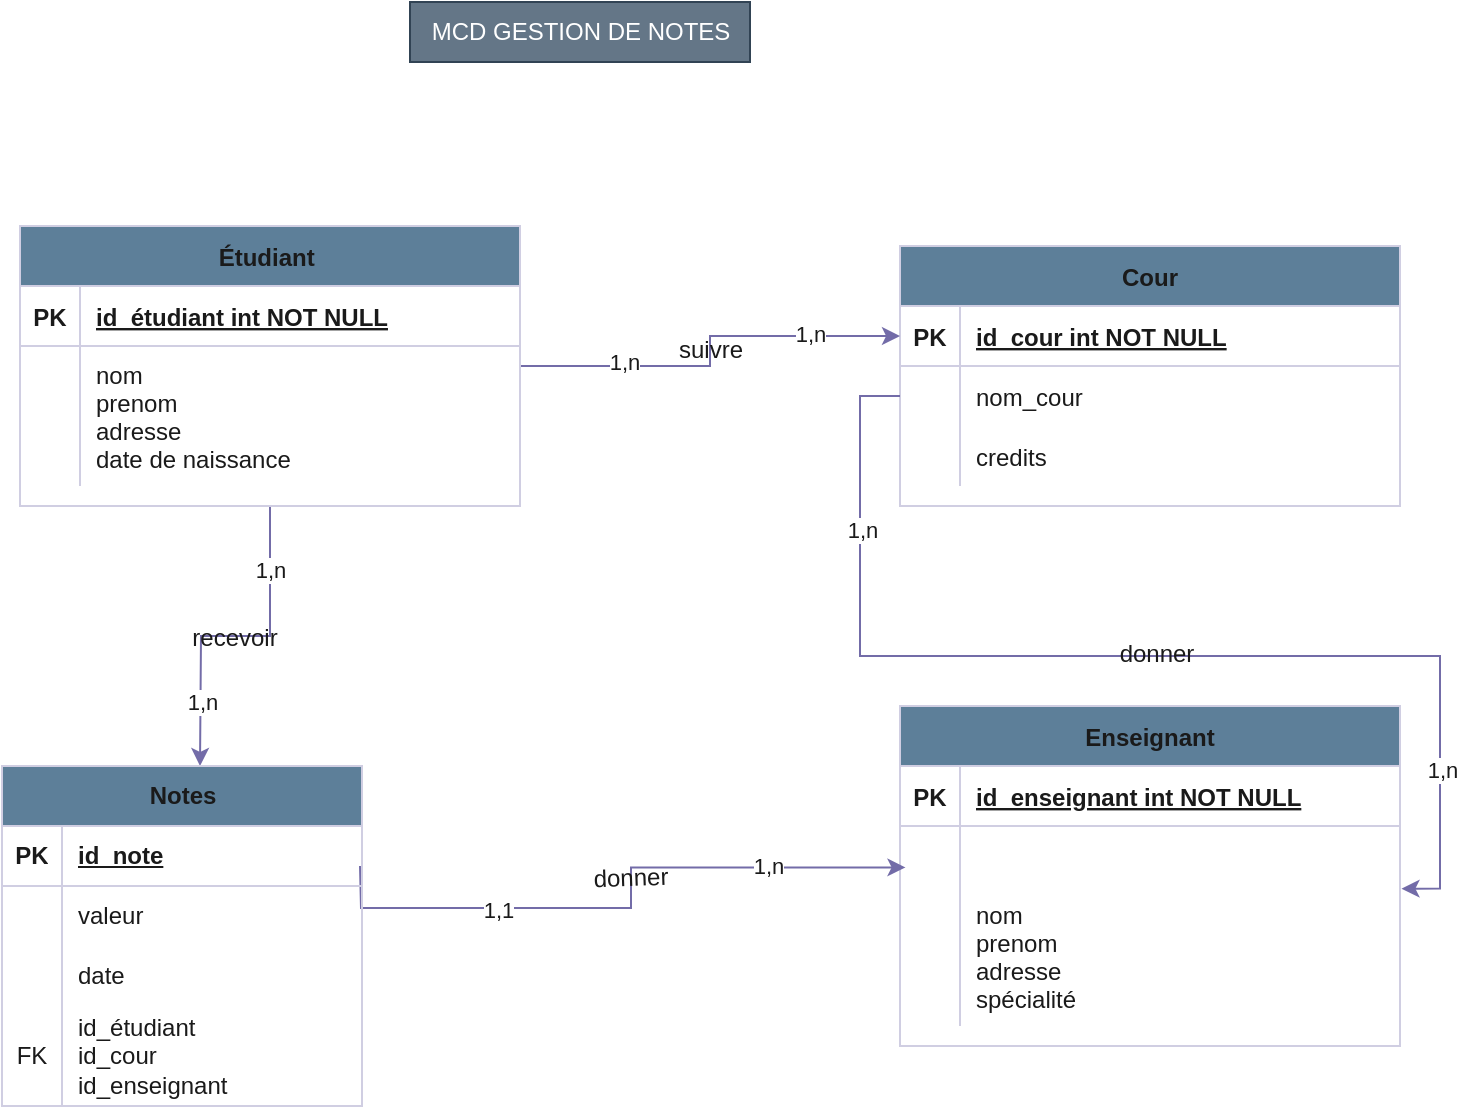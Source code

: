 <mxfile version="24.8.6" pages="2">
  <diagram id="R2lEEEUBdFMjLlhIrx00" name="Page-1">
    <mxGraphModel dx="794" dy="507" grid="1" gridSize="10" guides="1" tooltips="1" connect="1" arrows="1" fold="1" page="1" pageScale="1" pageWidth="850" pageHeight="1100" background="none" math="0" shadow="0" extFonts="Permanent Marker^https://fonts.googleapis.com/css?family=Permanent+Marker">
      <root>
        <mxCell id="0" />
        <mxCell id="1" parent="0" />
        <mxCell id="C-vyLk0tnHw3VtMMgP7b-2" value="Cour" style="shape=table;startSize=30;container=1;collapsible=1;childLayout=tableLayout;fixedRows=1;rowLines=0;fontStyle=1;align=center;resizeLast=1;labelBackgroundColor=none;fillColor=#5D7F99;strokeColor=#D0CEE2;fontColor=#1A1A1A;" parent="1" vertex="1">
          <mxGeometry x="550" y="130" width="250" height="130" as="geometry" />
        </mxCell>
        <mxCell id="C-vyLk0tnHw3VtMMgP7b-3" value="" style="shape=partialRectangle;collapsible=0;dropTarget=0;pointerEvents=0;fillColor=none;points=[[0,0.5],[1,0.5]];portConstraint=eastwest;top=0;left=0;right=0;bottom=1;labelBackgroundColor=none;strokeColor=#D0CEE2;fontColor=#1A1A1A;" parent="C-vyLk0tnHw3VtMMgP7b-2" vertex="1">
          <mxGeometry y="30" width="250" height="30" as="geometry" />
        </mxCell>
        <mxCell id="C-vyLk0tnHw3VtMMgP7b-4" value="PK" style="shape=partialRectangle;overflow=hidden;connectable=0;fillColor=none;top=0;left=0;bottom=0;right=0;fontStyle=1;labelBackgroundColor=none;strokeColor=#D0CEE2;fontColor=#1A1A1A;" parent="C-vyLk0tnHw3VtMMgP7b-3" vertex="1">
          <mxGeometry width="30" height="30" as="geometry">
            <mxRectangle width="30" height="30" as="alternateBounds" />
          </mxGeometry>
        </mxCell>
        <mxCell id="C-vyLk0tnHw3VtMMgP7b-5" value="id_cour int NOT NULL " style="shape=partialRectangle;overflow=hidden;connectable=0;fillColor=none;top=0;left=0;bottom=0;right=0;align=left;spacingLeft=6;fontStyle=5;labelBackgroundColor=none;strokeColor=#D0CEE2;fontColor=#1A1A1A;" parent="C-vyLk0tnHw3VtMMgP7b-3" vertex="1">
          <mxGeometry x="30" width="220" height="30" as="geometry">
            <mxRectangle width="220" height="30" as="alternateBounds" />
          </mxGeometry>
        </mxCell>
        <mxCell id="C-vyLk0tnHw3VtMMgP7b-6" value="" style="shape=partialRectangle;collapsible=0;dropTarget=0;pointerEvents=0;fillColor=none;points=[[0,0.5],[1,0.5]];portConstraint=eastwest;top=0;left=0;right=0;bottom=0;labelBackgroundColor=none;strokeColor=#D0CEE2;fontColor=#1A1A1A;" parent="C-vyLk0tnHw3VtMMgP7b-2" vertex="1">
          <mxGeometry y="60" width="250" height="30" as="geometry" />
        </mxCell>
        <mxCell id="C-vyLk0tnHw3VtMMgP7b-7" value="" style="shape=partialRectangle;overflow=hidden;connectable=0;fillColor=none;top=0;left=0;bottom=0;right=0;labelBackgroundColor=none;strokeColor=#D0CEE2;fontColor=#1A1A1A;" parent="C-vyLk0tnHw3VtMMgP7b-6" vertex="1">
          <mxGeometry width="30" height="30" as="geometry">
            <mxRectangle width="30" height="30" as="alternateBounds" />
          </mxGeometry>
        </mxCell>
        <mxCell id="C-vyLk0tnHw3VtMMgP7b-8" value="nom_cour" style="shape=partialRectangle;overflow=hidden;connectable=0;fillColor=none;top=0;left=0;bottom=0;right=0;align=left;spacingLeft=6;labelBackgroundColor=none;strokeColor=#D0CEE2;fontColor=#1A1A1A;" parent="C-vyLk0tnHw3VtMMgP7b-6" vertex="1">
          <mxGeometry x="30" width="220" height="30" as="geometry">
            <mxRectangle width="220" height="30" as="alternateBounds" />
          </mxGeometry>
        </mxCell>
        <mxCell id="C-vyLk0tnHw3VtMMgP7b-9" value="" style="shape=partialRectangle;collapsible=0;dropTarget=0;pointerEvents=0;fillColor=none;points=[[0,0.5],[1,0.5]];portConstraint=eastwest;top=0;left=0;right=0;bottom=0;labelBackgroundColor=none;strokeColor=#D0CEE2;fontColor=#1A1A1A;" parent="C-vyLk0tnHw3VtMMgP7b-2" vertex="1">
          <mxGeometry y="90" width="250" height="30" as="geometry" />
        </mxCell>
        <mxCell id="C-vyLk0tnHw3VtMMgP7b-10" value="" style="shape=partialRectangle;overflow=hidden;connectable=0;fillColor=none;top=0;left=0;bottom=0;right=0;labelBackgroundColor=none;strokeColor=#D0CEE2;fontColor=#1A1A1A;" parent="C-vyLk0tnHw3VtMMgP7b-9" vertex="1">
          <mxGeometry width="30" height="30" as="geometry">
            <mxRectangle width="30" height="30" as="alternateBounds" />
          </mxGeometry>
        </mxCell>
        <mxCell id="C-vyLk0tnHw3VtMMgP7b-11" value="credits " style="shape=partialRectangle;overflow=hidden;connectable=0;fillColor=none;top=0;left=0;bottom=0;right=0;align=left;spacingLeft=6;labelBackgroundColor=none;strokeColor=#D0CEE2;fontColor=#1A1A1A;" parent="C-vyLk0tnHw3VtMMgP7b-9" vertex="1">
          <mxGeometry x="30" width="220" height="30" as="geometry">
            <mxRectangle width="220" height="30" as="alternateBounds" />
          </mxGeometry>
        </mxCell>
        <mxCell id="C-vyLk0tnHw3VtMMgP7b-13" value="Enseignant" style="shape=table;startSize=30;container=1;collapsible=1;childLayout=tableLayout;fixedRows=1;rowLines=0;fontStyle=1;align=center;resizeLast=1;labelBackgroundColor=none;fillColor=#5D7F99;strokeColor=#D0CEE2;fontColor=#1A1A1A;" parent="1" vertex="1">
          <mxGeometry x="550" y="360" width="250" height="170" as="geometry" />
        </mxCell>
        <mxCell id="C-vyLk0tnHw3VtMMgP7b-14" value="" style="shape=partialRectangle;collapsible=0;dropTarget=0;pointerEvents=0;fillColor=none;points=[[0,0.5],[1,0.5]];portConstraint=eastwest;top=0;left=0;right=0;bottom=1;labelBackgroundColor=none;strokeColor=#D0CEE2;fontColor=#1A1A1A;" parent="C-vyLk0tnHw3VtMMgP7b-13" vertex="1">
          <mxGeometry y="30" width="250" height="30" as="geometry" />
        </mxCell>
        <mxCell id="C-vyLk0tnHw3VtMMgP7b-15" value="PK" style="shape=partialRectangle;overflow=hidden;connectable=0;fillColor=none;top=0;left=0;bottom=0;right=0;fontStyle=1;labelBackgroundColor=none;strokeColor=#D0CEE2;fontColor=#1A1A1A;" parent="C-vyLk0tnHw3VtMMgP7b-14" vertex="1">
          <mxGeometry width="30" height="30" as="geometry">
            <mxRectangle width="30" height="30" as="alternateBounds" />
          </mxGeometry>
        </mxCell>
        <mxCell id="C-vyLk0tnHw3VtMMgP7b-16" value="id_enseignant int NOT NULL " style="shape=partialRectangle;overflow=hidden;connectable=0;fillColor=none;top=0;left=0;bottom=0;right=0;align=left;spacingLeft=6;fontStyle=5;labelBackgroundColor=none;strokeColor=#D0CEE2;fontColor=#1A1A1A;" parent="C-vyLk0tnHw3VtMMgP7b-14" vertex="1">
          <mxGeometry x="30" width="220" height="30" as="geometry">
            <mxRectangle width="220" height="30" as="alternateBounds" />
          </mxGeometry>
        </mxCell>
        <mxCell id="C-vyLk0tnHw3VtMMgP7b-17" value="" style="shape=partialRectangle;collapsible=0;dropTarget=0;pointerEvents=0;fillColor=none;points=[[0,0.5],[1,0.5]];portConstraint=eastwest;top=0;left=0;right=0;bottom=0;labelBackgroundColor=none;strokeColor=#D0CEE2;fontColor=#1A1A1A;" parent="C-vyLk0tnHw3VtMMgP7b-13" vertex="1">
          <mxGeometry y="60" width="250" height="30" as="geometry" />
        </mxCell>
        <mxCell id="C-vyLk0tnHw3VtMMgP7b-18" value="" style="shape=partialRectangle;overflow=hidden;connectable=0;fillColor=none;top=0;left=0;bottom=0;right=0;labelBackgroundColor=none;strokeColor=#D0CEE2;fontColor=#1A1A1A;" parent="C-vyLk0tnHw3VtMMgP7b-17" vertex="1">
          <mxGeometry width="30" height="30" as="geometry">
            <mxRectangle width="30" height="30" as="alternateBounds" />
          </mxGeometry>
        </mxCell>
        <mxCell id="C-vyLk0tnHw3VtMMgP7b-19" value="" style="shape=partialRectangle;overflow=hidden;connectable=0;fillColor=none;top=0;left=0;bottom=0;right=0;align=left;spacingLeft=6;labelBackgroundColor=none;strokeColor=#D0CEE2;fontColor=#1A1A1A;" parent="C-vyLk0tnHw3VtMMgP7b-17" vertex="1">
          <mxGeometry x="30" width="220" height="30" as="geometry">
            <mxRectangle width="220" height="30" as="alternateBounds" />
          </mxGeometry>
        </mxCell>
        <mxCell id="C-vyLk0tnHw3VtMMgP7b-20" value="" style="shape=partialRectangle;collapsible=0;dropTarget=0;pointerEvents=0;fillColor=none;points=[[0,0.5],[1,0.5]];portConstraint=eastwest;top=0;left=0;right=0;bottom=0;labelBackgroundColor=none;strokeColor=#D0CEE2;fontColor=#1A1A1A;" parent="C-vyLk0tnHw3VtMMgP7b-13" vertex="1">
          <mxGeometry y="90" width="250" height="70" as="geometry" />
        </mxCell>
        <mxCell id="C-vyLk0tnHw3VtMMgP7b-21" value="" style="shape=partialRectangle;overflow=hidden;connectable=0;fillColor=none;top=0;left=0;bottom=0;right=0;labelBackgroundColor=none;strokeColor=#D0CEE2;fontColor=#1A1A1A;" parent="C-vyLk0tnHw3VtMMgP7b-20" vertex="1">
          <mxGeometry width="30" height="70" as="geometry">
            <mxRectangle width="30" height="70" as="alternateBounds" />
          </mxGeometry>
        </mxCell>
        <mxCell id="C-vyLk0tnHw3VtMMgP7b-22" value="nom&#xa;prenom&#xa;adresse&#xa;spécialité " style="shape=partialRectangle;overflow=hidden;connectable=0;fillColor=none;top=0;left=0;bottom=0;right=0;align=left;spacingLeft=6;labelBackgroundColor=none;strokeColor=#D0CEE2;fontColor=#1A1A1A;" parent="C-vyLk0tnHw3VtMMgP7b-20" vertex="1">
          <mxGeometry x="30" width="220" height="70" as="geometry">
            <mxRectangle width="220" height="70" as="alternateBounds" />
          </mxGeometry>
        </mxCell>
        <mxCell id="iBuxSUrUnS-5P7BRvqKS-11" style="edgeStyle=orthogonalEdgeStyle;rounded=0;orthogonalLoop=1;jettySize=auto;html=1;exitX=0.5;exitY=1;exitDx=0;exitDy=0;entryX=0.5;entryY=0;entryDx=0;entryDy=0;fontFamily=Helvetica;fontSize=12;fontColor=default;fontStyle=0;labelBackgroundColor=none;strokeColor=#736CA8;" edge="1" parent="1" source="C-vyLk0tnHw3VtMMgP7b-23">
          <mxGeometry relative="1" as="geometry">
            <mxPoint x="200" y="390" as="targetPoint" />
          </mxGeometry>
        </mxCell>
        <mxCell id="iBuxSUrUnS-5P7BRvqKS-12" value="recevoir" style="edgeLabel;html=1;align=center;verticalAlign=middle;resizable=0;points=[];rounded=0;glass=0;strokeColor=#D0CEE2;strokeWidth=1;fontFamily=Helvetica;fontSize=12;fontColor=#1A1A1A;fontStyle=0;fillColor=none;labelBackgroundColor=none;" vertex="1" connectable="0" parent="iBuxSUrUnS-5P7BRvqKS-11">
          <mxGeometry x="0.011" y="1" relative="1" as="geometry">
            <mxPoint as="offset" />
          </mxGeometry>
        </mxCell>
        <mxCell id="iBuxSUrUnS-5P7BRvqKS-31" value="1,n" style="edgeLabel;html=1;align=center;verticalAlign=middle;resizable=0;points=[];strokeColor=#D0CEE2;fontColor=#1A1A1A;fillColor=#5D7F99;" vertex="1" connectable="0" parent="iBuxSUrUnS-5P7BRvqKS-11">
          <mxGeometry x="0.599" relative="1" as="geometry">
            <mxPoint y="1" as="offset" />
          </mxGeometry>
        </mxCell>
        <mxCell id="iBuxSUrUnS-5P7BRvqKS-32" value="1,n" style="edgeLabel;html=1;align=center;verticalAlign=middle;resizable=0;points=[];strokeColor=#D0CEE2;fontColor=#1A1A1A;fillColor=#5D7F99;" vertex="1" connectable="0" parent="iBuxSUrUnS-5P7BRvqKS-11">
          <mxGeometry x="-0.611" relative="1" as="geometry">
            <mxPoint as="offset" />
          </mxGeometry>
        </mxCell>
        <mxCell id="iBuxSUrUnS-5P7BRvqKS-15" style="edgeStyle=orthogonalEdgeStyle;rounded=0;orthogonalLoop=1;jettySize=auto;html=1;entryX=0;entryY=0.5;entryDx=0;entryDy=0;fontFamily=Helvetica;fontSize=12;fontColor=default;fontStyle=0;labelBackgroundColor=none;strokeColor=#736CA8;" edge="1" parent="1" source="C-vyLk0tnHw3VtMMgP7b-23" target="C-vyLk0tnHw3VtMMgP7b-3">
          <mxGeometry relative="1" as="geometry" />
        </mxCell>
        <mxCell id="iBuxSUrUnS-5P7BRvqKS-17" value="suivre" style="edgeLabel;html=1;align=center;verticalAlign=middle;resizable=0;points=[];rounded=0;glass=0;strokeColor=#D0CEE2;strokeWidth=1;fontFamily=Helvetica;fontSize=12;fontColor=#1A1A1A;fontStyle=0;fillColor=none;labelBackgroundColor=none;" vertex="1" connectable="0" parent="iBuxSUrUnS-5P7BRvqKS-15">
          <mxGeometry x="0.004" relative="1" as="geometry">
            <mxPoint as="offset" />
          </mxGeometry>
        </mxCell>
        <mxCell id="iBuxSUrUnS-5P7BRvqKS-33" value="1,n" style="edgeLabel;html=1;align=center;verticalAlign=middle;resizable=0;points=[];strokeColor=#D0CEE2;fontColor=#1A1A1A;fillColor=#5D7F99;" vertex="1" connectable="0" parent="iBuxSUrUnS-5P7BRvqKS-15">
          <mxGeometry x="-0.496" y="2" relative="1" as="geometry">
            <mxPoint as="offset" />
          </mxGeometry>
        </mxCell>
        <mxCell id="iBuxSUrUnS-5P7BRvqKS-34" value="1,n" style="edgeLabel;html=1;align=center;verticalAlign=middle;resizable=0;points=[];strokeColor=#D0CEE2;fontColor=#1A1A1A;fillColor=#5D7F99;" vertex="1" connectable="0" parent="iBuxSUrUnS-5P7BRvqKS-15">
          <mxGeometry x="0.558" y="1" relative="1" as="geometry">
            <mxPoint as="offset" />
          </mxGeometry>
        </mxCell>
        <mxCell id="C-vyLk0tnHw3VtMMgP7b-23" value="Étudiant " style="shape=table;startSize=30;container=1;collapsible=1;childLayout=tableLayout;fixedRows=1;rowLines=0;fontStyle=1;align=center;resizeLast=1;labelBackgroundColor=none;fillColor=#5D7F99;strokeColor=#D0CEE2;fontColor=#1A1A1A;" parent="1" vertex="1">
          <mxGeometry x="110" y="120" width="250" height="140" as="geometry" />
        </mxCell>
        <mxCell id="C-vyLk0tnHw3VtMMgP7b-24" value="" style="shape=partialRectangle;collapsible=0;dropTarget=0;pointerEvents=0;fillColor=none;points=[[0,0.5],[1,0.5]];portConstraint=eastwest;top=0;left=0;right=0;bottom=1;labelBackgroundColor=none;strokeColor=#D0CEE2;fontColor=#1A1A1A;" parent="C-vyLk0tnHw3VtMMgP7b-23" vertex="1">
          <mxGeometry y="30" width="250" height="30" as="geometry" />
        </mxCell>
        <mxCell id="C-vyLk0tnHw3VtMMgP7b-25" value="PK" style="shape=partialRectangle;overflow=hidden;connectable=0;fillColor=none;top=0;left=0;bottom=0;right=0;fontStyle=1;labelBackgroundColor=none;strokeColor=#D0CEE2;fontColor=#1A1A1A;" parent="C-vyLk0tnHw3VtMMgP7b-24" vertex="1">
          <mxGeometry width="30" height="30" as="geometry">
            <mxRectangle width="30" height="30" as="alternateBounds" />
          </mxGeometry>
        </mxCell>
        <mxCell id="C-vyLk0tnHw3VtMMgP7b-26" value="id_étudiant int NOT NULL " style="shape=partialRectangle;overflow=hidden;connectable=0;fillColor=none;top=0;left=0;bottom=0;right=0;align=left;spacingLeft=6;fontStyle=5;labelBackgroundColor=none;strokeColor=#D0CEE2;fontColor=#1A1A1A;" parent="C-vyLk0tnHw3VtMMgP7b-24" vertex="1">
          <mxGeometry x="30" width="220" height="30" as="geometry">
            <mxRectangle width="220" height="30" as="alternateBounds" />
          </mxGeometry>
        </mxCell>
        <mxCell id="C-vyLk0tnHw3VtMMgP7b-27" value="" style="shape=partialRectangle;collapsible=0;dropTarget=0;pointerEvents=0;fillColor=none;points=[[0,0.5],[1,0.5]];portConstraint=eastwest;top=0;left=0;right=0;bottom=0;labelBackgroundColor=none;strokeColor=#D0CEE2;fontColor=#1A1A1A;" parent="C-vyLk0tnHw3VtMMgP7b-23" vertex="1">
          <mxGeometry y="60" width="250" height="70" as="geometry" />
        </mxCell>
        <mxCell id="C-vyLk0tnHw3VtMMgP7b-28" value="" style="shape=partialRectangle;overflow=hidden;connectable=0;fillColor=none;top=0;left=0;bottom=0;right=0;labelBackgroundColor=none;strokeColor=#D0CEE2;fontColor=#1A1A1A;" parent="C-vyLk0tnHw3VtMMgP7b-27" vertex="1">
          <mxGeometry width="30" height="70" as="geometry">
            <mxRectangle width="30" height="70" as="alternateBounds" />
          </mxGeometry>
        </mxCell>
        <mxCell id="C-vyLk0tnHw3VtMMgP7b-29" value="nom&#xa;prenom&#xa;adresse&#xa;date de naissance" style="shape=partialRectangle;overflow=hidden;connectable=0;fillColor=none;top=0;left=0;bottom=0;right=0;align=left;spacingLeft=6;labelBackgroundColor=none;strokeColor=#D0CEE2;fontColor=#1A1A1A;" parent="C-vyLk0tnHw3VtMMgP7b-27" vertex="1">
          <mxGeometry x="30" width="220" height="70" as="geometry">
            <mxRectangle width="220" height="70" as="alternateBounds" />
          </mxGeometry>
        </mxCell>
        <mxCell id="iBuxSUrUnS-5P7BRvqKS-10" style="edgeStyle=orthogonalEdgeStyle;rounded=0;orthogonalLoop=1;jettySize=auto;html=1;exitX=1;exitY=0;exitDx=0;exitDy=0;entryX=0.011;entryY=-0.133;entryDx=0;entryDy=0;entryPerimeter=0;fontFamily=Helvetica;fontSize=12;fontColor=default;fontStyle=0;labelBackgroundColor=none;strokeColor=#736CA8;" edge="1" parent="1" target="C-vyLk0tnHw3VtMMgP7b-20">
          <mxGeometry relative="1" as="geometry">
            <mxPoint x="280" y="440" as="sourcePoint" />
          </mxGeometry>
        </mxCell>
        <mxCell id="iBuxSUrUnS-5P7BRvqKS-13" value="donner" style="edgeLabel;html=1;align=center;verticalAlign=middle;resizable=0;points=[];rounded=0;glass=0;strokeColor=#D0CEE2;strokeWidth=1;fontFamily=Helvetica;fontSize=12;fontColor=#1A1A1A;fontStyle=0;fillColor=none;rotation=358;labelBackgroundColor=none;" vertex="1" connectable="0" parent="iBuxSUrUnS-5P7BRvqKS-10">
          <mxGeometry x="0.095" y="1" relative="1" as="geometry">
            <mxPoint as="offset" />
          </mxGeometry>
        </mxCell>
        <mxCell id="iBuxSUrUnS-5P7BRvqKS-35" value="1,1" style="edgeLabel;html=1;align=center;verticalAlign=middle;resizable=0;points=[];strokeColor=#D0CEE2;fontColor=#1A1A1A;fillColor=#5D7F99;" vertex="1" connectable="0" parent="iBuxSUrUnS-5P7BRvqKS-10">
          <mxGeometry x="-0.431" y="-1" relative="1" as="geometry">
            <mxPoint as="offset" />
          </mxGeometry>
        </mxCell>
        <mxCell id="iBuxSUrUnS-5P7BRvqKS-36" value="1,n" style="edgeLabel;html=1;align=center;verticalAlign=middle;resizable=0;points=[];strokeColor=#D0CEE2;fontColor=#1A1A1A;fillColor=#5D7F99;" vertex="1" connectable="0" parent="iBuxSUrUnS-5P7BRvqKS-10">
          <mxGeometry x="0.559" y="1" relative="1" as="geometry">
            <mxPoint as="offset" />
          </mxGeometry>
        </mxCell>
        <mxCell id="iBuxSUrUnS-5P7BRvqKS-14" style="edgeStyle=orthogonalEdgeStyle;rounded=0;orthogonalLoop=1;jettySize=auto;html=1;fontFamily=Helvetica;fontSize=12;fontColor=default;fontStyle=0;entryX=1.003;entryY=0.019;entryDx=0;entryDy=0;entryPerimeter=0;labelBackgroundColor=none;strokeColor=#736CA8;" edge="1" parent="1" source="C-vyLk0tnHw3VtMMgP7b-6" target="C-vyLk0tnHw3VtMMgP7b-20">
          <mxGeometry relative="1" as="geometry">
            <mxPoint x="710" y="370" as="targetPoint" />
          </mxGeometry>
        </mxCell>
        <mxCell id="iBuxSUrUnS-5P7BRvqKS-16" value="donner" style="edgeLabel;html=1;align=center;verticalAlign=middle;resizable=0;points=[];rounded=0;glass=0;strokeColor=#D0CEE2;strokeWidth=1;fontFamily=Helvetica;fontSize=12;fontColor=#1A1A1A;fontStyle=0;fillColor=none;labelBackgroundColor=none;" vertex="1" connectable="0" parent="iBuxSUrUnS-5P7BRvqKS-14">
          <mxGeometry x="0.035" y="1" relative="1" as="geometry">
            <mxPoint as="offset" />
          </mxGeometry>
        </mxCell>
        <mxCell id="iBuxSUrUnS-5P7BRvqKS-37" value="1,n" style="edgeLabel;html=1;align=center;verticalAlign=middle;resizable=0;points=[];strokeColor=#D0CEE2;fontColor=#1A1A1A;fillColor=#5D7F99;" vertex="1" connectable="0" parent="iBuxSUrUnS-5P7BRvqKS-14">
          <mxGeometry x="-0.698" y="1" relative="1" as="geometry">
            <mxPoint as="offset" />
          </mxGeometry>
        </mxCell>
        <mxCell id="iBuxSUrUnS-5P7BRvqKS-38" value="1,n" style="edgeLabel;html=1;align=center;verticalAlign=middle;resizable=0;points=[];strokeColor=#D0CEE2;fontColor=#1A1A1A;fillColor=#5D7F99;" vertex="1" connectable="0" parent="iBuxSUrUnS-5P7BRvqKS-14">
          <mxGeometry x="0.727" y="1" relative="1" as="geometry">
            <mxPoint as="offset" />
          </mxGeometry>
        </mxCell>
        <mxCell id="iBuxSUrUnS-5P7BRvqKS-18" value="Notes" style="shape=table;startSize=30;container=1;collapsible=1;childLayout=tableLayout;fixedRows=1;rowLines=0;fontStyle=1;align=center;resizeLast=1;html=1;rounded=0;glass=0;strokeColor=#D0CEE2;strokeWidth=1;verticalAlign=middle;fontFamily=Helvetica;fontSize=12;fillColor=#5D7F99;labelBackgroundColor=none;fontColor=#1A1A1A;" vertex="1" parent="1">
          <mxGeometry x="101" y="390" width="180" height="170" as="geometry" />
        </mxCell>
        <mxCell id="iBuxSUrUnS-5P7BRvqKS-19" value="" style="shape=tableRow;horizontal=0;startSize=0;swimlaneHead=0;swimlaneBody=0;fillColor=none;collapsible=0;dropTarget=0;points=[[0,0.5],[1,0.5]];portConstraint=eastwest;top=0;left=0;right=0;bottom=1;rounded=0;glass=0;strokeColor=#D0CEE2;strokeWidth=1;align=center;verticalAlign=middle;fontFamily=Helvetica;fontSize=12;fontColor=#1A1A1A;fontStyle=0;labelBackgroundColor=none;" vertex="1" parent="iBuxSUrUnS-5P7BRvqKS-18">
          <mxGeometry y="30" width="180" height="30" as="geometry" />
        </mxCell>
        <mxCell id="iBuxSUrUnS-5P7BRvqKS-20" value="PK" style="shape=partialRectangle;connectable=0;fillColor=none;top=0;left=0;bottom=0;right=0;fontStyle=1;overflow=hidden;whiteSpace=wrap;html=1;rounded=0;glass=0;strokeColor=#D0CEE2;strokeWidth=1;align=center;verticalAlign=middle;fontFamily=Helvetica;fontSize=12;fontColor=#1A1A1A;labelBackgroundColor=none;" vertex="1" parent="iBuxSUrUnS-5P7BRvqKS-19">
          <mxGeometry width="30" height="30" as="geometry">
            <mxRectangle width="30" height="30" as="alternateBounds" />
          </mxGeometry>
        </mxCell>
        <mxCell id="iBuxSUrUnS-5P7BRvqKS-21" value="id_note" style="shape=partialRectangle;connectable=0;fillColor=none;top=0;left=0;bottom=0;right=0;align=left;spacingLeft=6;fontStyle=5;overflow=hidden;whiteSpace=wrap;html=1;rounded=0;glass=0;strokeColor=#D0CEE2;strokeWidth=1;verticalAlign=middle;fontFamily=Helvetica;fontSize=12;fontColor=#1A1A1A;labelBackgroundColor=none;" vertex="1" parent="iBuxSUrUnS-5P7BRvqKS-19">
          <mxGeometry x="30" width="150" height="30" as="geometry">
            <mxRectangle width="150" height="30" as="alternateBounds" />
          </mxGeometry>
        </mxCell>
        <mxCell id="iBuxSUrUnS-5P7BRvqKS-22" value="" style="shape=tableRow;horizontal=0;startSize=0;swimlaneHead=0;swimlaneBody=0;fillColor=none;collapsible=0;dropTarget=0;points=[[0,0.5],[1,0.5]];portConstraint=eastwest;top=0;left=0;right=0;bottom=0;rounded=0;glass=0;strokeColor=#D0CEE2;strokeWidth=1;align=center;verticalAlign=middle;fontFamily=Helvetica;fontSize=12;fontColor=#1A1A1A;fontStyle=0;labelBackgroundColor=none;" vertex="1" parent="iBuxSUrUnS-5P7BRvqKS-18">
          <mxGeometry y="60" width="180" height="30" as="geometry" />
        </mxCell>
        <mxCell id="iBuxSUrUnS-5P7BRvqKS-23" value="" style="shape=partialRectangle;connectable=0;fillColor=none;top=0;left=0;bottom=0;right=0;editable=1;overflow=hidden;whiteSpace=wrap;html=1;rounded=0;glass=0;strokeColor=#D0CEE2;strokeWidth=1;align=center;verticalAlign=middle;fontFamily=Helvetica;fontSize=12;fontColor=#1A1A1A;fontStyle=0;labelBackgroundColor=none;" vertex="1" parent="iBuxSUrUnS-5P7BRvqKS-22">
          <mxGeometry width="30" height="30" as="geometry">
            <mxRectangle width="30" height="30" as="alternateBounds" />
          </mxGeometry>
        </mxCell>
        <mxCell id="iBuxSUrUnS-5P7BRvqKS-24" value="valeur" style="shape=partialRectangle;connectable=0;fillColor=none;top=0;left=0;bottom=0;right=0;align=left;spacingLeft=6;overflow=hidden;whiteSpace=wrap;html=1;rounded=0;glass=0;strokeColor=#D0CEE2;strokeWidth=1;verticalAlign=middle;fontFamily=Helvetica;fontSize=12;fontColor=#1A1A1A;fontStyle=0;labelBackgroundColor=none;" vertex="1" parent="iBuxSUrUnS-5P7BRvqKS-22">
          <mxGeometry x="30" width="150" height="30" as="geometry">
            <mxRectangle width="150" height="30" as="alternateBounds" />
          </mxGeometry>
        </mxCell>
        <mxCell id="iBuxSUrUnS-5P7BRvqKS-25" value="" style="shape=tableRow;horizontal=0;startSize=0;swimlaneHead=0;swimlaneBody=0;fillColor=none;collapsible=0;dropTarget=0;points=[[0,0.5],[1,0.5]];portConstraint=eastwest;top=0;left=0;right=0;bottom=0;rounded=0;glass=0;strokeColor=#D0CEE2;strokeWidth=1;align=center;verticalAlign=middle;fontFamily=Helvetica;fontSize=12;fontColor=#1A1A1A;fontStyle=0;labelBackgroundColor=none;" vertex="1" parent="iBuxSUrUnS-5P7BRvqKS-18">
          <mxGeometry y="90" width="180" height="30" as="geometry" />
        </mxCell>
        <mxCell id="iBuxSUrUnS-5P7BRvqKS-26" value="" style="shape=partialRectangle;connectable=0;fillColor=none;top=0;left=0;bottom=0;right=0;editable=1;overflow=hidden;whiteSpace=wrap;html=1;rounded=0;glass=0;strokeColor=#D0CEE2;strokeWidth=1;align=center;verticalAlign=middle;fontFamily=Helvetica;fontSize=12;fontColor=#1A1A1A;fontStyle=0;labelBackgroundColor=none;" vertex="1" parent="iBuxSUrUnS-5P7BRvqKS-25">
          <mxGeometry width="30" height="30" as="geometry">
            <mxRectangle width="30" height="30" as="alternateBounds" />
          </mxGeometry>
        </mxCell>
        <mxCell id="iBuxSUrUnS-5P7BRvqKS-27" value="date" style="shape=partialRectangle;connectable=0;fillColor=none;top=0;left=0;bottom=0;right=0;align=left;spacingLeft=6;overflow=hidden;whiteSpace=wrap;html=1;rounded=0;glass=0;strokeColor=#D0CEE2;strokeWidth=1;verticalAlign=middle;fontFamily=Helvetica;fontSize=12;fontColor=#1A1A1A;fontStyle=0;labelBackgroundColor=none;" vertex="1" parent="iBuxSUrUnS-5P7BRvqKS-25">
          <mxGeometry x="30" width="150" height="30" as="geometry">
            <mxRectangle width="150" height="30" as="alternateBounds" />
          </mxGeometry>
        </mxCell>
        <mxCell id="iBuxSUrUnS-5P7BRvqKS-28" value="" style="shape=tableRow;horizontal=0;startSize=0;swimlaneHead=0;swimlaneBody=0;fillColor=none;collapsible=0;dropTarget=0;points=[[0,0.5],[1,0.5]];portConstraint=eastwest;top=0;left=0;right=0;bottom=0;rounded=0;glass=0;strokeColor=#D0CEE2;strokeWidth=1;align=center;verticalAlign=middle;fontFamily=Helvetica;fontSize=12;fontColor=#1A1A1A;fontStyle=0;labelBackgroundColor=none;" vertex="1" parent="iBuxSUrUnS-5P7BRvqKS-18">
          <mxGeometry y="120" width="180" height="50" as="geometry" />
        </mxCell>
        <mxCell id="iBuxSUrUnS-5P7BRvqKS-29" value="FK" style="shape=partialRectangle;connectable=0;fillColor=none;top=0;left=0;bottom=0;right=0;editable=1;overflow=hidden;whiteSpace=wrap;html=1;rounded=0;glass=0;strokeColor=#D0CEE2;strokeWidth=1;align=center;verticalAlign=middle;fontFamily=Helvetica;fontSize=12;fontColor=#1A1A1A;fontStyle=0;labelBackgroundColor=none;" vertex="1" parent="iBuxSUrUnS-5P7BRvqKS-28">
          <mxGeometry width="30" height="50" as="geometry">
            <mxRectangle width="30" height="50" as="alternateBounds" />
          </mxGeometry>
        </mxCell>
        <mxCell id="iBuxSUrUnS-5P7BRvqKS-30" value="id_étudiant&amp;nbsp;&lt;div&gt;&lt;span style=&quot;background-color: initial;&quot;&gt;id_cour&lt;/span&gt;&lt;/div&gt;&lt;div&gt;&lt;span style=&quot;background-color: initial;&quot;&gt;id_enseignant&lt;/span&gt;&lt;/div&gt;" style="shape=partialRectangle;connectable=0;fillColor=none;top=0;left=0;bottom=0;right=0;align=left;spacingLeft=6;overflow=hidden;whiteSpace=wrap;html=1;rounded=0;glass=0;strokeColor=#D0CEE2;strokeWidth=1;verticalAlign=middle;fontFamily=Helvetica;fontSize=12;fontColor=#1A1A1A;fontStyle=0;labelBackgroundColor=none;" vertex="1" parent="iBuxSUrUnS-5P7BRvqKS-28">
          <mxGeometry x="30" width="150" height="50" as="geometry">
            <mxRectangle width="150" height="50" as="alternateBounds" />
          </mxGeometry>
        </mxCell>
        <mxCell id="iBuxSUrUnS-5P7BRvqKS-39" value="MCD GESTION DE NOTES" style="text;html=1;align=center;verticalAlign=middle;resizable=0;points=[];autosize=1;strokeColor=#314354;fillColor=#647687;fontColor=#ffffff;" vertex="1" parent="1">
          <mxGeometry x="305" y="8" width="170" height="30" as="geometry" />
        </mxCell>
      </root>
    </mxGraphModel>
  </diagram>
  <diagram id="ETLcPkUiKjv9c7c_jP7z" name="Page-2">
    <mxGraphModel dx="794" dy="507" grid="1" gridSize="10" guides="1" tooltips="1" connect="1" arrows="1" fold="1" page="1" pageScale="1" pageWidth="827" pageHeight="1169" math="0" shadow="0">
      <root>
        <mxCell id="0" />
        <mxCell id="1" parent="0" />
        <mxCell id="ls7KMjk1L7ZIsbJ4yNd0-1" value="&lt;h3&gt;&lt;strong&gt;Modèle Physique (MPD)&lt;/strong&gt;&lt;/h3&gt;&lt;h4&gt;&lt;strong&gt;Définir les types de données et les contraintes :&lt;/strong&gt;&lt;/h4&gt;&lt;ol&gt;&lt;li&gt;&lt;p&gt;&lt;strong&gt;Étudiant&lt;/strong&gt; :&lt;/p&gt;&lt;ul&gt;&lt;li&gt;&lt;code&gt;ID_Étudiant&lt;/code&gt; : INT, PRIMARY KEY&lt;/li&gt;&lt;li&gt;&lt;code&gt;Nom&lt;/code&gt; : VARCHAR(50), NOT NULL&lt;/li&gt;&lt;li&gt;&lt;code&gt;Prénom&lt;/code&gt; : VARCHAR(50), NOT NULL&lt;/li&gt;&lt;li&gt;&lt;code&gt;Date_Naissance&lt;/code&gt; : DATE&lt;/li&gt;&lt;/ul&gt;&lt;/li&gt;&lt;li&gt;&lt;p&gt;&lt;strong&gt;Cours&lt;/strong&gt; :&lt;/p&gt;&lt;ul&gt;&lt;li&gt;&lt;code&gt;ID_Cours&lt;/code&gt; : INT, PRIMARY KEY&lt;/li&gt;&lt;li&gt;&lt;code&gt;Nom_Cours&lt;/code&gt; : VARCHAR(100), NOT NULL&lt;/li&gt;&lt;li&gt;&lt;code&gt;Crédits&lt;/code&gt; : INT, NOT NULL&lt;/li&gt;&lt;/ul&gt;&lt;/li&gt;&lt;li&gt;&lt;p&gt;&lt;strong&gt;Enseignant&lt;/strong&gt; :&lt;/p&gt;&lt;ul&gt;&lt;li&gt;&lt;code&gt;ID_Enseignant&lt;/code&gt; : INT, PRIMARY KEY&lt;/li&gt;&lt;li&gt;&lt;code&gt;Nom_Enseignant&lt;/code&gt; : VARCHAR(50), NOT NULL&lt;/li&gt;&lt;li&gt;&lt;code&gt;Spécialité&lt;/code&gt; : VARCHAR(100), NOT NULL&lt;/li&gt;&lt;/ul&gt;&lt;/li&gt;&lt;li&gt;&lt;p&gt;&lt;strong&gt;Note&lt;/strong&gt; :&lt;/p&gt;&lt;ul&gt;&lt;li&gt;&lt;code&gt;ID_Note&lt;/code&gt; : INT, PRIMARY KEY&lt;/li&gt;&lt;li&gt;&lt;code&gt;Valeur_Note&lt;/code&gt; : DECIMAL(5, 2), NOT NULL&lt;/li&gt;&lt;li&gt;&lt;code&gt;Date_Note&lt;/code&gt; : DATE, NOT NULL&lt;/li&gt;&lt;li&gt;&lt;code&gt;ID_Étudiant&lt;/code&gt; : INT, FOREIGN KEY REFERENCES &lt;code&gt;Étudiant(ID_Étudiant)&lt;/code&gt;&lt;/li&gt;&lt;li&gt;&lt;code&gt;ID_Cours&lt;/code&gt; : INT, FOREIGN KEY REFERENCES &lt;code&gt;Cours(ID_Cours)&lt;/code&gt;&lt;/li&gt;&lt;li&gt;&lt;code&gt;ID_Enseignant&lt;/code&gt; : INT, FOREIGN KEY REFERENCES &lt;code&gt;Enseignant(ID_Enseignant)&lt;/code&gt;&lt;/li&gt;&lt;/ul&gt;&lt;/li&gt;&lt;/ol&gt;" style="text;whiteSpace=wrap;html=1;fontColor=#1A1A1A;" vertex="1" parent="1">
          <mxGeometry x="150" y="20" width="560" height="500" as="geometry" />
        </mxCell>
      </root>
    </mxGraphModel>
  </diagram>
</mxfile>
